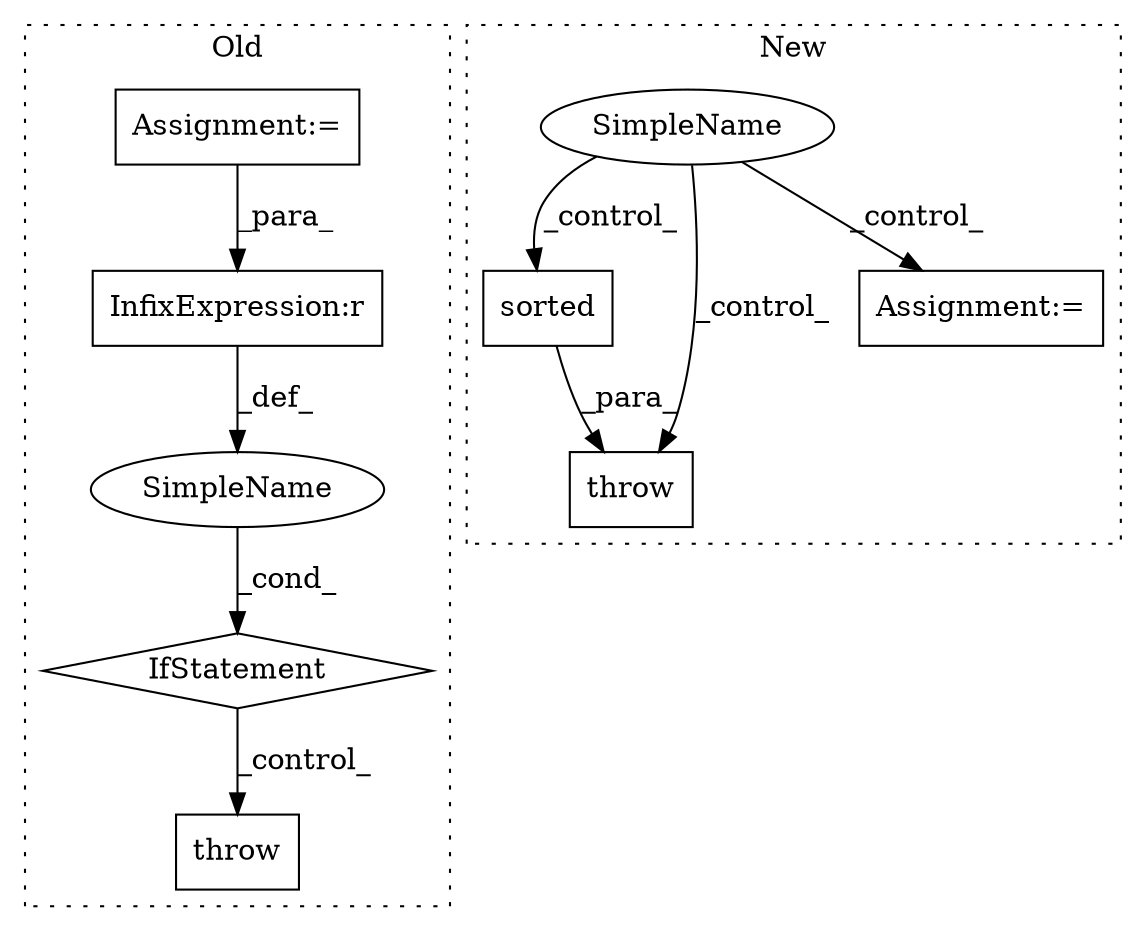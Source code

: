 digraph G {
subgraph cluster0 {
1 [label="throw" a="53" s="1508" l="6" shape="box"];
3 [label="IfStatement" a="25" s="1356,1378" l="4,2" shape="diamond"];
4 [label="SimpleName" a="42" s="" l="" shape="ellipse"];
5 [label="InfixExpression:r" a="27" s="1373" l="4" shape="box"];
6 [label="Assignment:=" a="7" s="1298" l="1" shape="box"];
label = "Old";
style="dotted";
}
subgraph cluster1 {
2 [label="sorted" a="32" s="1032,1049" l="7,1" shape="box"];
7 [label="SimpleName" a="42" s="" l="" shape="ellipse"];
8 [label="throw" a="53" s="946" l="6" shape="box"];
9 [label="Assignment:=" a="7" s="1173" l="1" shape="box"];
label = "New";
style="dotted";
}
2 -> 8 [label="_para_"];
3 -> 1 [label="_control_"];
4 -> 3 [label="_cond_"];
5 -> 4 [label="_def_"];
6 -> 5 [label="_para_"];
7 -> 8 [label="_control_"];
7 -> 9 [label="_control_"];
7 -> 2 [label="_control_"];
}